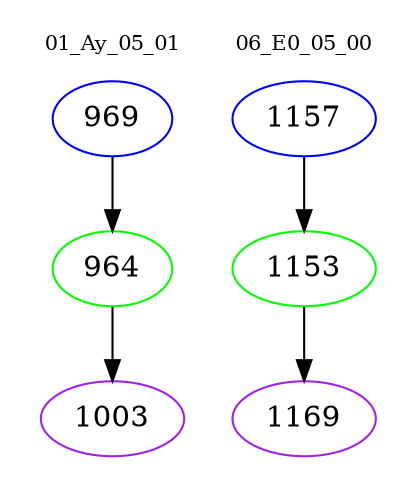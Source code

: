 digraph{
subgraph cluster_0 {
color = white
label = "01_Ay_05_01";
fontsize=10;
T0_969 [label="969", color="blue"]
T0_969 -> T0_964 [color="black"]
T0_964 [label="964", color="green"]
T0_964 -> T0_1003 [color="black"]
T0_1003 [label="1003", color="purple"]
}
subgraph cluster_1 {
color = white
label = "06_E0_05_00";
fontsize=10;
T1_1157 [label="1157", color="blue"]
T1_1157 -> T1_1153 [color="black"]
T1_1153 [label="1153", color="green"]
T1_1153 -> T1_1169 [color="black"]
T1_1169 [label="1169", color="purple"]
}
}
